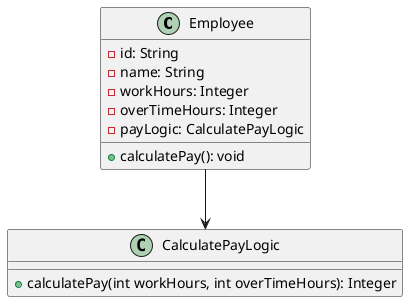 @startuml
class Employee {
  -id: String
  -name: String
  -workHours: Integer
  -overTimeHours: Integer
  -payLogic: CalculatePayLogic

  +calculatePay(): void
}

class CalculatePayLogic {
  +calculatePay(int workHours, int overTimeHours): Integer
}

Employee --> CalculatePayLogic
@enduml